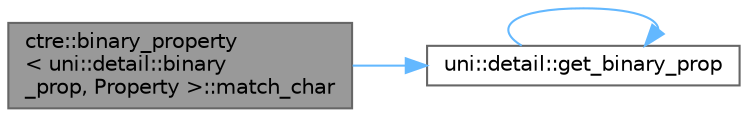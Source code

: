 digraph "ctre::binary_property&lt; uni::detail::binary_prop, Property &gt;::match_char"
{
 // LATEX_PDF_SIZE
  bgcolor="transparent";
  edge [fontname=Helvetica,fontsize=10,labelfontname=Helvetica,labelfontsize=10];
  node [fontname=Helvetica,fontsize=10,shape=box,height=0.2,width=0.4];
  rankdir="LR";
  Node1 [id="Node000001",label="ctre::binary_property\l\< uni::detail::binary\l_prop, Property \>::match_char",height=0.2,width=0.4,color="gray40", fillcolor="grey60", style="filled", fontcolor="black",tooltip=" "];
  Node1 -> Node2 [id="edge1_Node000001_Node000002",color="steelblue1",style="solid",tooltip=" "];
  Node2 [id="Node000002",label="uni::detail::get_binary_prop",height=0.2,width=0.4,color="grey40", fillcolor="white", style="filled",URL="$namespaceuni_1_1detail.html#af7df74bfc889ac4f3826d6a12c3554c8",tooltip=" "];
  Node2 -> Node2 [id="edge2_Node000002_Node000002",color="steelblue1",style="solid",tooltip=" "];
}
